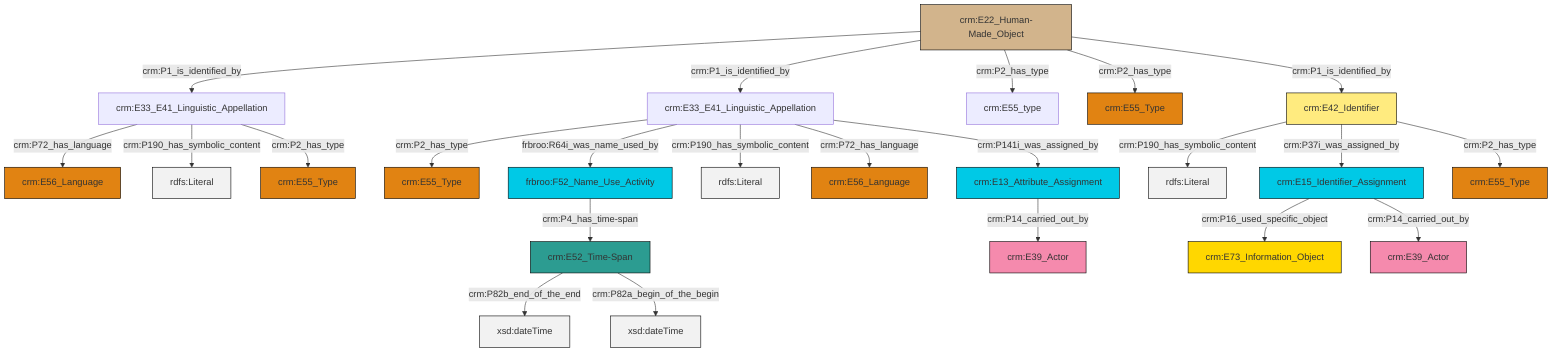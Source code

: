 graph TD
classDef Literal fill:#f2f2f2,stroke:#000000;
classDef CRM_Entity fill:#FFFFFF,stroke:#000000;
classDef Temporal_Entity fill:#00C9E6, stroke:#000000;
classDef Type fill:#E18312, stroke:#000000;
classDef Time-Span fill:#2C9C91, stroke:#000000;
classDef Appellation fill:#FFEB7F, stroke:#000000;
classDef Place fill:#008836, stroke:#000000;
classDef Persistent_Item fill:#B266B2, stroke:#000000;
classDef Conceptual_Object fill:#FFD700, stroke:#000000;
classDef Physical_Thing fill:#D2B48C, stroke:#000000;
classDef Actor fill:#f58aad, stroke:#000000;
classDef PC_Classes fill:#4ce600, stroke:#000000;
classDef Multi fill:#cccccc,stroke:#000000;

2["crm:E52_Time-Span"]:::Time-Span -->|crm:P82b_end_of_the_end| 3[xsd:dateTime]:::Literal
6["crm:E33_E41_Linguistic_Appellation"]:::Default -->|crm:P2_has_type| 9["crm:E55_Type"]:::Type
12["crm:E15_Identifier_Assignment"]:::Temporal_Entity -->|crm:P16_used_specific_object| 10["crm:E73_Information_Object"]:::Conceptual_Object
15["crm:E22_Human-Made_Object"]:::Physical_Thing -->|crm:P1_is_identified_by| 16["crm:E33_E41_Linguistic_Appellation"]:::Default
6["crm:E33_E41_Linguistic_Appellation"]:::Default -->|frbroo:R64i_was_name_used_by| 13["frbroo:F52_Name_Use_Activity"]:::Temporal_Entity
15["crm:E22_Human-Made_Object"]:::Physical_Thing -->|crm:P1_is_identified_by| 6["crm:E33_E41_Linguistic_Appellation"]:::Default
15["crm:E22_Human-Made_Object"]:::Physical_Thing -->|crm:P2_has_type| 17["crm:E55_type"]:::Default
15["crm:E22_Human-Made_Object"]:::Physical_Thing -->|crm:P2_has_type| 18["crm:E55_Type"]:::Type
16["crm:E33_E41_Linguistic_Appellation"]:::Default -->|crm:P72_has_language| 19["crm:E56_Language"]:::Type
6["crm:E33_E41_Linguistic_Appellation"]:::Default -->|crm:P190_has_symbolic_content| 21[rdfs:Literal]:::Literal
23["crm:E42_Identifier"]:::Appellation -->|crm:P190_has_symbolic_content| 24[rdfs:Literal]:::Literal
2["crm:E52_Time-Span"]:::Time-Span -->|crm:P82a_begin_of_the_begin| 28[xsd:dateTime]:::Literal
23["crm:E42_Identifier"]:::Appellation -->|crm:P37i_was_assigned_by| 12["crm:E15_Identifier_Assignment"]:::Temporal_Entity
15["crm:E22_Human-Made_Object"]:::Physical_Thing -->|crm:P1_is_identified_by| 23["crm:E42_Identifier"]:::Appellation
32["crm:E13_Attribute_Assignment"]:::Temporal_Entity -->|crm:P14_carried_out_by| 34["crm:E39_Actor"]:::Actor
16["crm:E33_E41_Linguistic_Appellation"]:::Default -->|crm:P190_has_symbolic_content| 38[rdfs:Literal]:::Literal
16["crm:E33_E41_Linguistic_Appellation"]:::Default -->|crm:P2_has_type| 4["crm:E55_Type"]:::Type
12["crm:E15_Identifier_Assignment"]:::Temporal_Entity -->|crm:P14_carried_out_by| 26["crm:E39_Actor"]:::Actor
13["frbroo:F52_Name_Use_Activity"]:::Temporal_Entity -->|crm:P4_has_time-span| 2["crm:E52_Time-Span"]:::Time-Span
6["crm:E33_E41_Linguistic_Appellation"]:::Default -->|crm:P72_has_language| 0["crm:E56_Language"]:::Type
6["crm:E33_E41_Linguistic_Appellation"]:::Default -->|crm:P141i_was_assigned_by| 32["crm:E13_Attribute_Assignment"]:::Temporal_Entity
23["crm:E42_Identifier"]:::Appellation -->|crm:P2_has_type| 29["crm:E55_Type"]:::Type